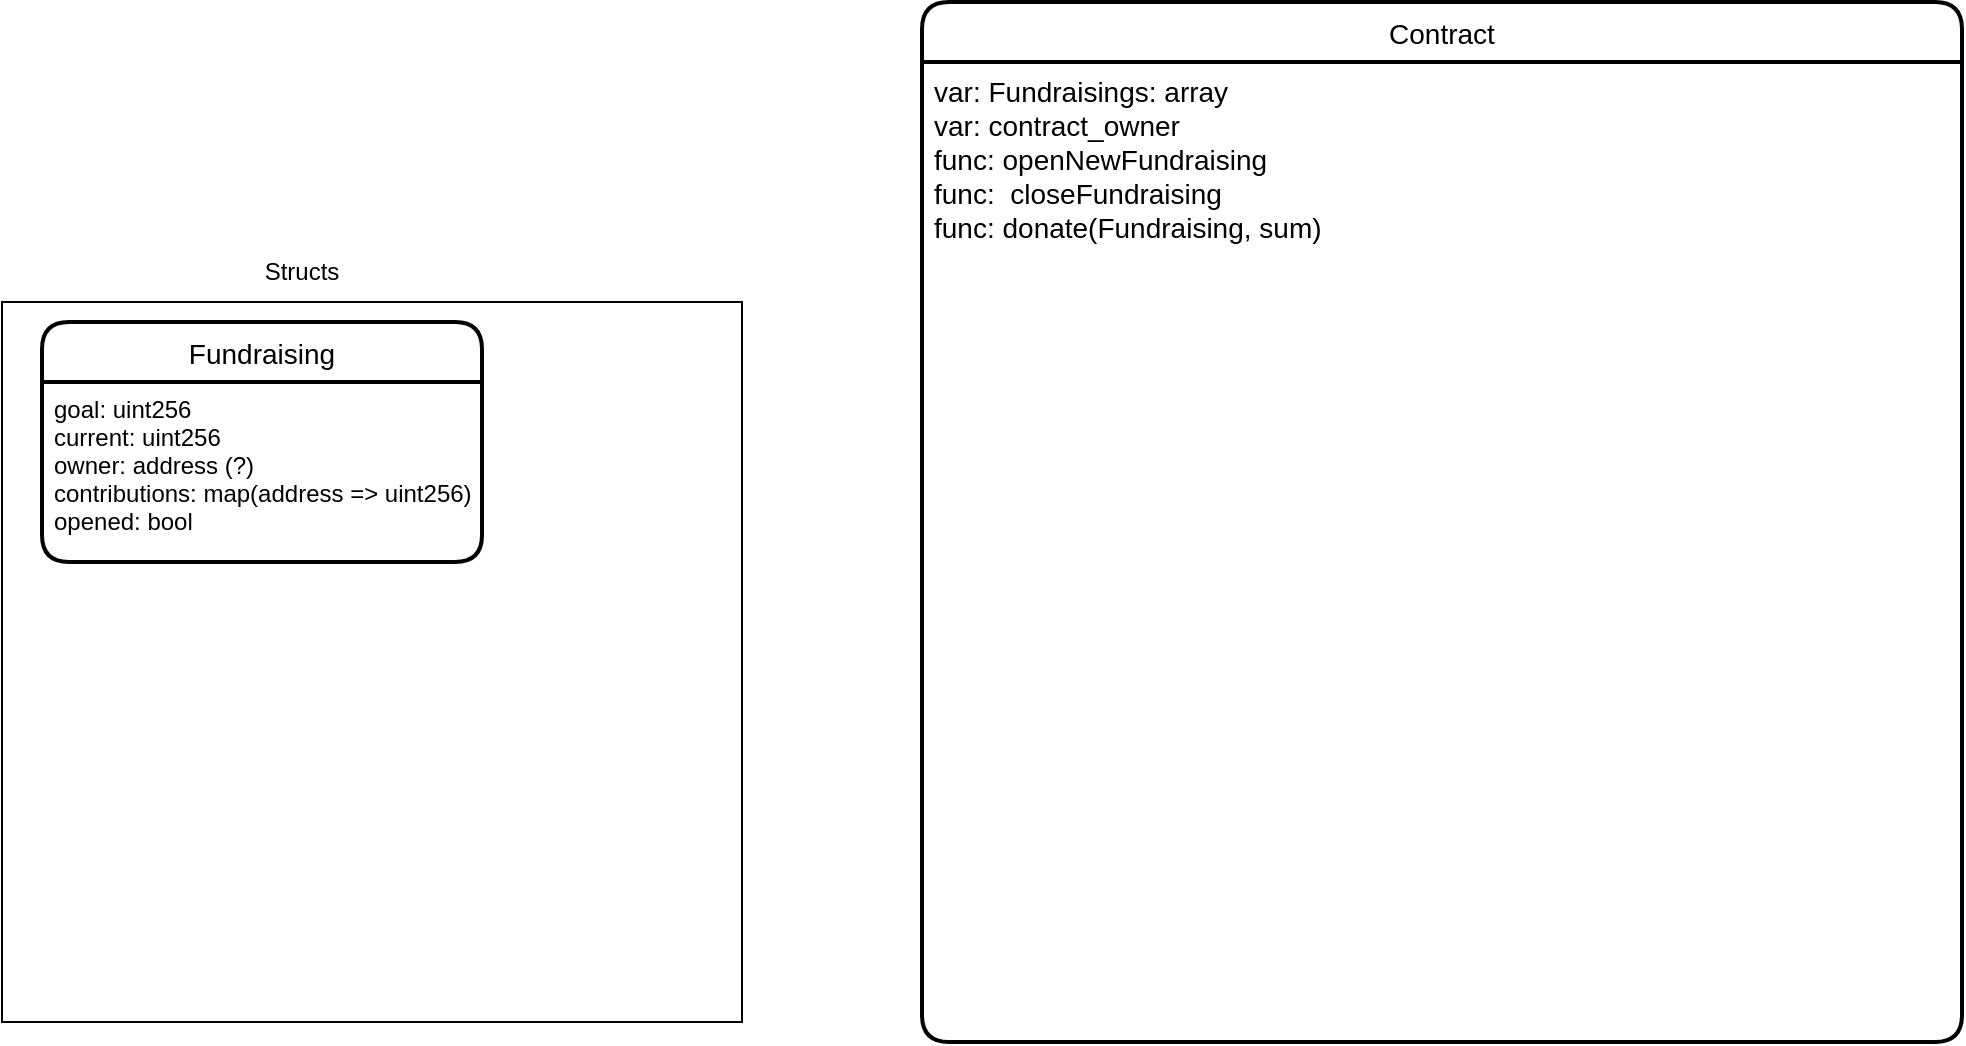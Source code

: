 <mxfile version="20.8.16" type="github">
  <diagram name="Страница 1" id="-buf7eigM2P_84CWs5cj">
    <mxGraphModel dx="1466" dy="806" grid="1" gridSize="10" guides="1" tooltips="1" connect="1" arrows="1" fold="1" page="1" pageScale="1" pageWidth="1654" pageHeight="1169" background="none" math="0" shadow="0">
      <root>
        <mxCell id="0" />
        <mxCell id="1" parent="0" />
        <mxCell id="YaH832CK0IXa90l76nZg-11" value="" style="rounded=0;whiteSpace=wrap;html=1;" vertex="1" parent="1">
          <mxGeometry x="180" y="200" width="370" height="360" as="geometry" />
        </mxCell>
        <mxCell id="YaH832CK0IXa90l76nZg-5" value="Fundraising" style="swimlane;childLayout=stackLayout;horizontal=1;startSize=30;horizontalStack=0;rounded=1;fontSize=14;fontStyle=0;strokeWidth=2;resizeParent=0;resizeLast=1;shadow=0;dashed=0;align=center;" vertex="1" parent="1">
          <mxGeometry x="200" y="210" width="220" height="120" as="geometry" />
        </mxCell>
        <mxCell id="YaH832CK0IXa90l76nZg-6" value="goal: uint256&#xa;current: uint256&#xa;owner: address (?)&#xa;contributions: map(address =&gt; uint256)&#xa;opened: bool" style="align=left;strokeColor=none;fillColor=none;spacingLeft=4;fontSize=12;verticalAlign=top;resizable=0;rotatable=0;part=1;" vertex="1" parent="YaH832CK0IXa90l76nZg-5">
          <mxGeometry y="30" width="220" height="90" as="geometry" />
        </mxCell>
        <mxCell id="YaH832CK0IXa90l76nZg-12" value="Structs" style="text;html=1;strokeColor=none;fillColor=none;align=center;verticalAlign=middle;whiteSpace=wrap;rounded=0;" vertex="1" parent="1">
          <mxGeometry x="300" y="170" width="60" height="30" as="geometry" />
        </mxCell>
        <mxCell id="YaH832CK0IXa90l76nZg-13" value="Contract" style="swimlane;childLayout=stackLayout;horizontal=1;startSize=30;horizontalStack=0;rounded=1;fontSize=14;fontStyle=0;strokeWidth=2;resizeParent=0;resizeLast=1;shadow=0;dashed=0;align=center;" vertex="1" parent="1">
          <mxGeometry x="640" y="50" width="520" height="520" as="geometry" />
        </mxCell>
        <mxCell id="YaH832CK0IXa90l76nZg-14" value="var: Fundraisings: array&#xa;var: contract_owner&#xa;func: openNewFundraising&#xa;func:  closeFundraising&#xa;func: donate(Fundraising, sum)&#xa;" style="align=left;strokeColor=none;fillColor=none;spacingLeft=4;fontSize=14;verticalAlign=top;resizable=0;rotatable=0;part=1;" vertex="1" parent="YaH832CK0IXa90l76nZg-13">
          <mxGeometry y="30" width="520" height="490" as="geometry" />
        </mxCell>
      </root>
    </mxGraphModel>
  </diagram>
</mxfile>
